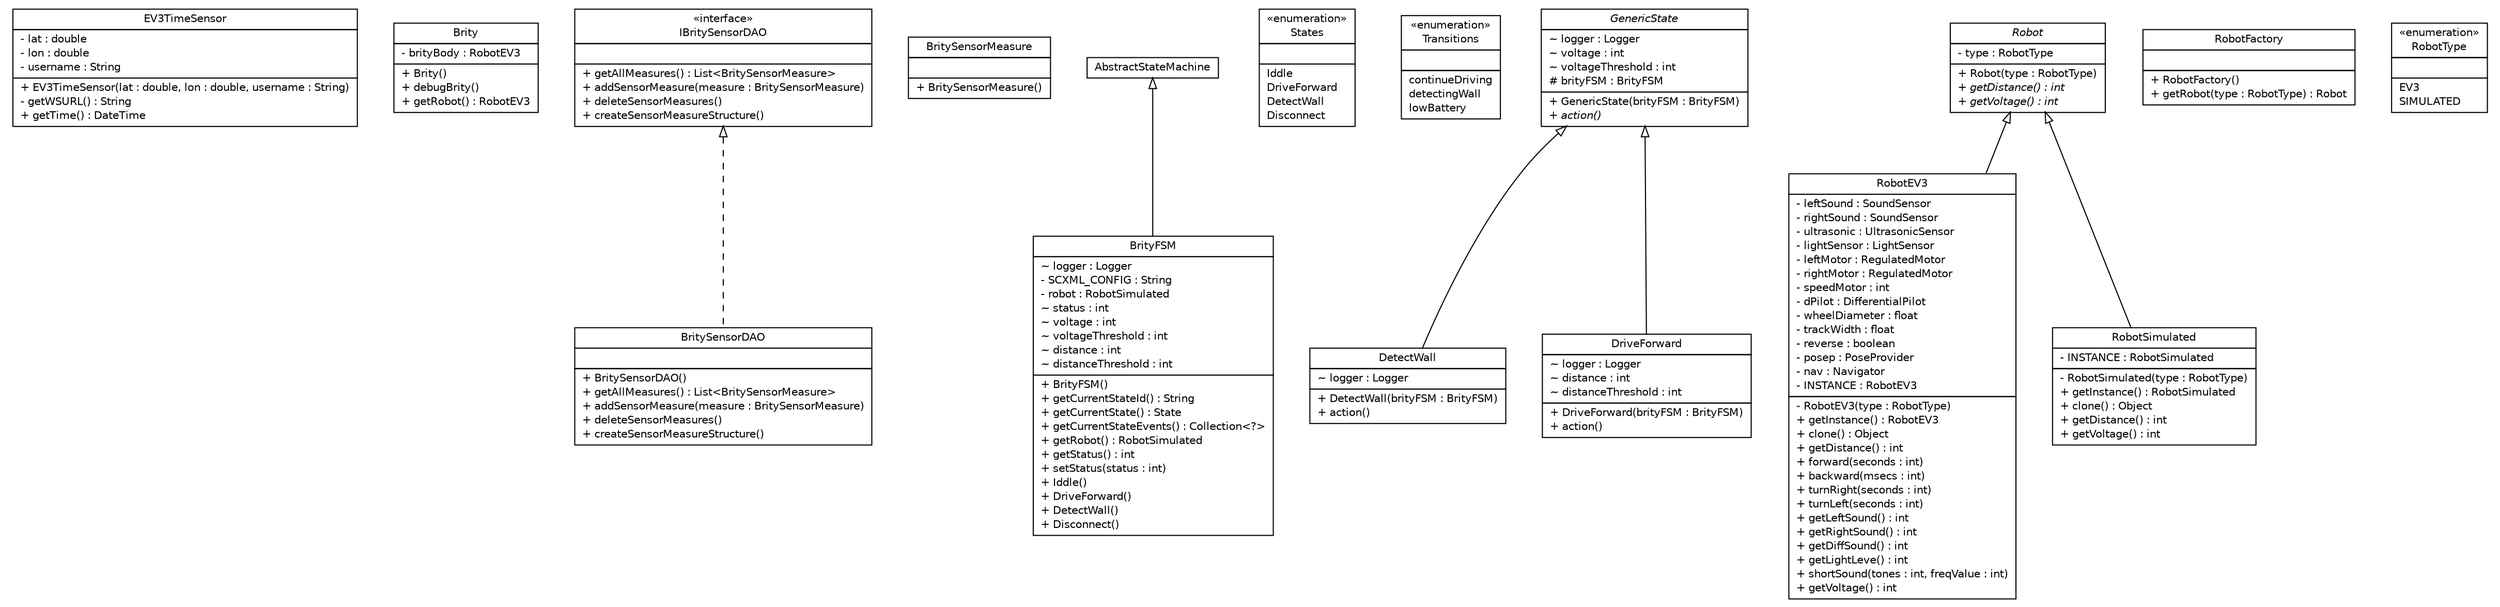 #!/usr/local/bin/dot
#
# Class diagram 
# Generated by UMLGraph version R5_6 (http://www.umlgraph.org/)
#

digraph G {
	edge [fontname="Helvetica",fontsize=10,labelfontname="Helvetica",labelfontsize=10];
	node [fontname="Helvetica",fontsize=10,shape=plaintext];
	nodesep=0.25;
	ranksep=0.5;
	// jab.lejos.ev3.sensors.net.EV3TimeSensor
	c0 [label=<<table title="jab.lejos.ev3.sensors.net.EV3TimeSensor" border="0" cellborder="1" cellspacing="0" cellpadding="2" port="p">
		<tr><td><table border="0" cellspacing="0" cellpadding="1">
<tr><td align="center" balign="center"> EV3TimeSensor </td></tr>
		</table></td></tr>
		<tr><td><table border="0" cellspacing="0" cellpadding="1">
<tr><td align="left" balign="left"> - lat : double </td></tr>
<tr><td align="left" balign="left"> - lon : double </td></tr>
<tr><td align="left" balign="left"> - username : String </td></tr>
		</table></td></tr>
		<tr><td><table border="0" cellspacing="0" cellpadding="1">
<tr><td align="left" balign="left"> + EV3TimeSensor(lat : double, lon : double, username : String) </td></tr>
<tr><td align="left" balign="left"> - getWSURL() : String </td></tr>
<tr><td align="left" balign="left"> + getTime() : DateTime </td></tr>
		</table></td></tr>
		</table>>, URL="null", fontname="Helvetica", fontcolor="black", fontsize=10.0];
	// jab.lejos.liverobots.brity.Brity
	c1 [label=<<table title="jab.lejos.liverobots.brity.Brity" border="0" cellborder="1" cellspacing="0" cellpadding="2" port="p">
		<tr><td><table border="0" cellspacing="0" cellpadding="1">
<tr><td align="center" balign="center"> Brity </td></tr>
		</table></td></tr>
		<tr><td><table border="0" cellspacing="0" cellpadding="1">
<tr><td align="left" balign="left"> - brityBody : RobotEV3 </td></tr>
		</table></td></tr>
		<tr><td><table border="0" cellspacing="0" cellpadding="1">
<tr><td align="left" balign="left"> + Brity() </td></tr>
<tr><td align="left" balign="left"> + debugBrity() </td></tr>
<tr><td align="left" balign="left"> + getRobot() : RobotEV3 </td></tr>
		</table></td></tr>
		</table>>, URL="null", fontname="Helvetica", fontcolor="black", fontsize=10.0];
	// jab.lejos.liverobots.brity.dao.BritySensorDAO
	c2 [label=<<table title="jab.lejos.liverobots.brity.dao.BritySensorDAO" border="0" cellborder="1" cellspacing="0" cellpadding="2" port="p">
		<tr><td><table border="0" cellspacing="0" cellpadding="1">
<tr><td align="center" balign="center"> BritySensorDAO </td></tr>
		</table></td></tr>
		<tr><td><table border="0" cellspacing="0" cellpadding="1">
<tr><td align="left" balign="left">  </td></tr>
		</table></td></tr>
		<tr><td><table border="0" cellspacing="0" cellpadding="1">
<tr><td align="left" balign="left"> + BritySensorDAO() </td></tr>
<tr><td align="left" balign="left"> + getAllMeasures() : List&lt;BritySensorMeasure&gt; </td></tr>
<tr><td align="left" balign="left"> + addSensorMeasure(measure : BritySensorMeasure) </td></tr>
<tr><td align="left" balign="left"> + deleteSensorMeasures() </td></tr>
<tr><td align="left" balign="left"> + createSensorMeasureStructure() </td></tr>
		</table></td></tr>
		</table>>, URL="null", fontname="Helvetica", fontcolor="black", fontsize=10.0];
	// jab.lejos.liverobots.brity.dao.BritySensorMeasure
	c3 [label=<<table title="jab.lejos.liverobots.brity.dao.BritySensorMeasure" border="0" cellborder="1" cellspacing="0" cellpadding="2" port="p">
		<tr><td><table border="0" cellspacing="0" cellpadding="1">
<tr><td align="center" balign="center"> BritySensorMeasure </td></tr>
		</table></td></tr>
		<tr><td><table border="0" cellspacing="0" cellpadding="1">
<tr><td align="left" balign="left">  </td></tr>
		</table></td></tr>
		<tr><td><table border="0" cellspacing="0" cellpadding="1">
<tr><td align="left" balign="left"> + BritySensorMeasure() </td></tr>
		</table></td></tr>
		</table>>, URL="null", fontname="Helvetica", fontcolor="black", fontsize=10.0];
	// jab.lejos.liverobots.brity.dao.IBritySensorDAO
	c4 [label=<<table title="jab.lejos.liverobots.brity.dao.IBritySensorDAO" border="0" cellborder="1" cellspacing="0" cellpadding="2" port="p">
		<tr><td><table border="0" cellspacing="0" cellpadding="1">
<tr><td align="center" balign="center"> &#171;interface&#187; </td></tr>
<tr><td align="center" balign="center"> IBritySensorDAO </td></tr>
		</table></td></tr>
		<tr><td><table border="0" cellspacing="0" cellpadding="1">
<tr><td align="left" balign="left">  </td></tr>
		</table></td></tr>
		<tr><td><table border="0" cellspacing="0" cellpadding="1">
<tr><td align="left" balign="left"> + getAllMeasures() : List&lt;BritySensorMeasure&gt; </td></tr>
<tr><td align="left" balign="left"> + addSensorMeasure(measure : BritySensorMeasure) </td></tr>
<tr><td align="left" balign="left"> + deleteSensorMeasures() </td></tr>
<tr><td align="left" balign="left"> + createSensorMeasureStructure() </td></tr>
		</table></td></tr>
		</table>>, URL="null", fontname="Helvetica", fontcolor="black", fontsize=10.0];
	// jab.lejos.liverobots.brity.fsm.BrityFSM
	c5 [label=<<table title="jab.lejos.liverobots.brity.fsm.BrityFSM" border="0" cellborder="1" cellspacing="0" cellpadding="2" port="p">
		<tr><td><table border="0" cellspacing="0" cellpadding="1">
<tr><td align="center" balign="center"> BrityFSM </td></tr>
		</table></td></tr>
		<tr><td><table border="0" cellspacing="0" cellpadding="1">
<tr><td align="left" balign="left"> ~ logger : Logger </td></tr>
<tr><td align="left" balign="left"> - SCXML_CONFIG : String </td></tr>
<tr><td align="left" balign="left"> - robot : RobotSimulated </td></tr>
<tr><td align="left" balign="left"> ~ status : int </td></tr>
<tr><td align="left" balign="left"> ~ voltage : int </td></tr>
<tr><td align="left" balign="left"> ~ voltageThreshold : int </td></tr>
<tr><td align="left" balign="left"> ~ distance : int </td></tr>
<tr><td align="left" balign="left"> ~ distanceThreshold : int </td></tr>
		</table></td></tr>
		<tr><td><table border="0" cellspacing="0" cellpadding="1">
<tr><td align="left" balign="left"> + BrityFSM() </td></tr>
<tr><td align="left" balign="left"> + getCurrentStateId() : String </td></tr>
<tr><td align="left" balign="left"> + getCurrentState() : State </td></tr>
<tr><td align="left" balign="left"> + getCurrentStateEvents() : Collection&lt;?&gt; </td></tr>
<tr><td align="left" balign="left"> + getRobot() : RobotSimulated </td></tr>
<tr><td align="left" balign="left"> + getStatus() : int </td></tr>
<tr><td align="left" balign="left"> + setStatus(status : int) </td></tr>
<tr><td align="left" balign="left"> + Iddle() </td></tr>
<tr><td align="left" balign="left"> + DriveForward() </td></tr>
<tr><td align="left" balign="left"> + DetectWall() </td></tr>
<tr><td align="left" balign="left"> + Disconnect() </td></tr>
		</table></td></tr>
		</table>>, URL="null", fontname="Helvetica", fontcolor="black", fontsize=10.0];
	// jab.lejos.liverobots.brity.fsm.BrityFSM.States
	c6 [label=<<table title="jab.lejos.liverobots.brity.fsm.BrityFSM.States" border="0" cellborder="1" cellspacing="0" cellpadding="2" port="p">
		<tr><td><table border="0" cellspacing="0" cellpadding="1">
<tr><td align="center" balign="center"> &#171;enumeration&#187; </td></tr>
<tr><td align="center" balign="center"> States </td></tr>
		</table></td></tr>
		<tr><td><table border="0" cellspacing="0" cellpadding="1">
<tr><td align="left" balign="left">  </td></tr>
		</table></td></tr>
		<tr><td><table border="0" cellspacing="0" cellpadding="1">
<tr><td align="left" balign="left"> Iddle </td></tr>
<tr><td align="left" balign="left"> DriveForward </td></tr>
<tr><td align="left" balign="left"> DetectWall </td></tr>
<tr><td align="left" balign="left"> Disconnect </td></tr>
		</table></td></tr>
		</table>>, URL="null", fontname="Helvetica", fontcolor="black", fontsize=10.0];
	// jab.lejos.liverobots.brity.fsm.BrityFSM.Transitions
	c7 [label=<<table title="jab.lejos.liverobots.brity.fsm.BrityFSM.Transitions" border="0" cellborder="1" cellspacing="0" cellpadding="2" port="p">
		<tr><td><table border="0" cellspacing="0" cellpadding="1">
<tr><td align="center" balign="center"> &#171;enumeration&#187; </td></tr>
<tr><td align="center" balign="center"> Transitions </td></tr>
		</table></td></tr>
		<tr><td><table border="0" cellspacing="0" cellpadding="1">
<tr><td align="left" balign="left">  </td></tr>
		</table></td></tr>
		<tr><td><table border="0" cellspacing="0" cellpadding="1">
<tr><td align="left" balign="left"> continueDriving </td></tr>
<tr><td align="left" balign="left"> detectingWall </td></tr>
<tr><td align="left" balign="left"> lowBattery </td></tr>
		</table></td></tr>
		</table>>, URL="null", fontname="Helvetica", fontcolor="black", fontsize=10.0];
	// jab.lejos.liverobots.brity.fsm.states.DetectWall
	c8 [label=<<table title="jab.lejos.liverobots.brity.fsm.states.DetectWall" border="0" cellborder="1" cellspacing="0" cellpadding="2" port="p">
		<tr><td><table border="0" cellspacing="0" cellpadding="1">
<tr><td align="center" balign="center"> DetectWall </td></tr>
		</table></td></tr>
		<tr><td><table border="0" cellspacing="0" cellpadding="1">
<tr><td align="left" balign="left"> ~ logger : Logger </td></tr>
		</table></td></tr>
		<tr><td><table border="0" cellspacing="0" cellpadding="1">
<tr><td align="left" balign="left"> + DetectWall(brityFSM : BrityFSM) </td></tr>
<tr><td align="left" balign="left"> + action() </td></tr>
		</table></td></tr>
		</table>>, URL="null", fontname="Helvetica", fontcolor="black", fontsize=10.0];
	// jab.lejos.liverobots.brity.fsm.states.DriveForward
	c9 [label=<<table title="jab.lejos.liverobots.brity.fsm.states.DriveForward" border="0" cellborder="1" cellspacing="0" cellpadding="2" port="p">
		<tr><td><table border="0" cellspacing="0" cellpadding="1">
<tr><td align="center" balign="center"> DriveForward </td></tr>
		</table></td></tr>
		<tr><td><table border="0" cellspacing="0" cellpadding="1">
<tr><td align="left" balign="left"> ~ logger : Logger </td></tr>
<tr><td align="left" balign="left"> ~ distance : int </td></tr>
<tr><td align="left" balign="left"> ~ distanceThreshold : int </td></tr>
		</table></td></tr>
		<tr><td><table border="0" cellspacing="0" cellpadding="1">
<tr><td align="left" balign="left"> + DriveForward(brityFSM : BrityFSM) </td></tr>
<tr><td align="left" balign="left"> + action() </td></tr>
		</table></td></tr>
		</table>>, URL="null", fontname="Helvetica", fontcolor="black", fontsize=10.0];
	// jab.lejos.liverobots.brity.fsm.states.GenericState
	c10 [label=<<table title="jab.lejos.liverobots.brity.fsm.states.GenericState" border="0" cellborder="1" cellspacing="0" cellpadding="2" port="p">
		<tr><td><table border="0" cellspacing="0" cellpadding="1">
<tr><td align="center" balign="center"><font face="Helvetica-Oblique"> GenericState </font></td></tr>
		</table></td></tr>
		<tr><td><table border="0" cellspacing="0" cellpadding="1">
<tr><td align="left" balign="left"> ~ logger : Logger </td></tr>
<tr><td align="left" balign="left"> ~ voltage : int </td></tr>
<tr><td align="left" balign="left"> ~ voltageThreshold : int </td></tr>
<tr><td align="left" balign="left"> # brityFSM : BrityFSM </td></tr>
		</table></td></tr>
		<tr><td><table border="0" cellspacing="0" cellpadding="1">
<tr><td align="left" balign="left"> + GenericState(brityFSM : BrityFSM) </td></tr>
<tr><td align="left" balign="left"><font face="Helvetica-Oblique" point-size="10.0"> + action() </font></td></tr>
		</table></td></tr>
		</table>>, URL="null", fontname="Helvetica", fontcolor="black", fontsize=10.0];
	// jab.lejos.liverobots.brity.model.Robot
	c11 [label=<<table title="jab.lejos.liverobots.brity.model.Robot" border="0" cellborder="1" cellspacing="0" cellpadding="2" port="p">
		<tr><td><table border="0" cellspacing="0" cellpadding="1">
<tr><td align="center" balign="center"><font face="Helvetica-Oblique"> Robot </font></td></tr>
		</table></td></tr>
		<tr><td><table border="0" cellspacing="0" cellpadding="1">
<tr><td align="left" balign="left"> - type : RobotType </td></tr>
		</table></td></tr>
		<tr><td><table border="0" cellspacing="0" cellpadding="1">
<tr><td align="left" balign="left"> + Robot(type : RobotType) </td></tr>
<tr><td align="left" balign="left"><font face="Helvetica-Oblique" point-size="10.0"> + getDistance() : int </font></td></tr>
<tr><td align="left" balign="left"><font face="Helvetica-Oblique" point-size="10.0"> + getVoltage() : int </font></td></tr>
		</table></td></tr>
		</table>>, URL="null", fontname="Helvetica", fontcolor="black", fontsize=10.0];
	// jab.lejos.liverobots.brity.model.RobotEV3
	c12 [label=<<table title="jab.lejos.liverobots.brity.model.RobotEV3" border="0" cellborder="1" cellspacing="0" cellpadding="2" port="p">
		<tr><td><table border="0" cellspacing="0" cellpadding="1">
<tr><td align="center" balign="center"> RobotEV3 </td></tr>
		</table></td></tr>
		<tr><td><table border="0" cellspacing="0" cellpadding="1">
<tr><td align="left" balign="left"> - leftSound : SoundSensor </td></tr>
<tr><td align="left" balign="left"> - rightSound : SoundSensor </td></tr>
<tr><td align="left" balign="left"> - ultrasonic : UltrasonicSensor </td></tr>
<tr><td align="left" balign="left"> - lightSensor : LightSensor </td></tr>
<tr><td align="left" balign="left"> - leftMotor : RegulatedMotor </td></tr>
<tr><td align="left" balign="left"> - rightMotor : RegulatedMotor </td></tr>
<tr><td align="left" balign="left"> - speedMotor : int </td></tr>
<tr><td align="left" balign="left"> - dPilot : DifferentialPilot </td></tr>
<tr><td align="left" balign="left"> - wheelDiameter : float </td></tr>
<tr><td align="left" balign="left"> - trackWidth : float </td></tr>
<tr><td align="left" balign="left"> - reverse : boolean </td></tr>
<tr><td align="left" balign="left"> - posep : PoseProvider </td></tr>
<tr><td align="left" balign="left"> - nav : Navigator </td></tr>
<tr><td align="left" balign="left"> - INSTANCE : RobotEV3 </td></tr>
		</table></td></tr>
		<tr><td><table border="0" cellspacing="0" cellpadding="1">
<tr><td align="left" balign="left"> - RobotEV3(type : RobotType) </td></tr>
<tr><td align="left" balign="left"> + getInstance() : RobotEV3 </td></tr>
<tr><td align="left" balign="left"> + clone() : Object </td></tr>
<tr><td align="left" balign="left"> + getDistance() : int </td></tr>
<tr><td align="left" balign="left"> + forward(seconds : int) </td></tr>
<tr><td align="left" balign="left"> + backward(msecs : int) </td></tr>
<tr><td align="left" balign="left"> + turnRight(seconds : int) </td></tr>
<tr><td align="left" balign="left"> + turnLeft(seconds : int) </td></tr>
<tr><td align="left" balign="left"> + getLeftSound() : int </td></tr>
<tr><td align="left" balign="left"> + getRightSound() : int </td></tr>
<tr><td align="left" balign="left"> + getDiffSound() : int </td></tr>
<tr><td align="left" balign="left"> + getLightLeve() : int </td></tr>
<tr><td align="left" balign="left"> + shortSound(tones : int, freqValue : int) </td></tr>
<tr><td align="left" balign="left"> + getVoltage() : int </td></tr>
		</table></td></tr>
		</table>>, URL="null", fontname="Helvetica", fontcolor="black", fontsize=10.0];
	// jab.lejos.liverobots.brity.model.RobotFactory
	c13 [label=<<table title="jab.lejos.liverobots.brity.model.RobotFactory" border="0" cellborder="1" cellspacing="0" cellpadding="2" port="p">
		<tr><td><table border="0" cellspacing="0" cellpadding="1">
<tr><td align="center" balign="center"> RobotFactory </td></tr>
		</table></td></tr>
		<tr><td><table border="0" cellspacing="0" cellpadding="1">
<tr><td align="left" balign="left">  </td></tr>
		</table></td></tr>
		<tr><td><table border="0" cellspacing="0" cellpadding="1">
<tr><td align="left" balign="left"> + RobotFactory() </td></tr>
<tr><td align="left" balign="left"> + getRobot(type : RobotType) : Robot </td></tr>
		</table></td></tr>
		</table>>, URL="null", fontname="Helvetica", fontcolor="black", fontsize=10.0];
	// jab.lejos.liverobots.brity.model.RobotSimulated
	c14 [label=<<table title="jab.lejos.liverobots.brity.model.RobotSimulated" border="0" cellborder="1" cellspacing="0" cellpadding="2" port="p">
		<tr><td><table border="0" cellspacing="0" cellpadding="1">
<tr><td align="center" balign="center"> RobotSimulated </td></tr>
		</table></td></tr>
		<tr><td><table border="0" cellspacing="0" cellpadding="1">
<tr><td align="left" balign="left"> - INSTANCE : RobotSimulated </td></tr>
		</table></td></tr>
		<tr><td><table border="0" cellspacing="0" cellpadding="1">
<tr><td align="left" balign="left"> - RobotSimulated(type : RobotType) </td></tr>
<tr><td align="left" balign="left"> + getInstance() : RobotSimulated </td></tr>
<tr><td align="left" balign="left"> + clone() : Object </td></tr>
<tr><td align="left" balign="left"> + getDistance() : int </td></tr>
<tr><td align="left" balign="left"> + getVoltage() : int </td></tr>
		</table></td></tr>
		</table>>, URL="null", fontname="Helvetica", fontcolor="black", fontsize=10.0];
	// jab.lejos.liverobots.brity.model.RobotType
	c15 [label=<<table title="jab.lejos.liverobots.brity.model.RobotType" border="0" cellborder="1" cellspacing="0" cellpadding="2" port="p">
		<tr><td><table border="0" cellspacing="0" cellpadding="1">
<tr><td align="center" balign="center"> &#171;enumeration&#187; </td></tr>
<tr><td align="center" balign="center"> RobotType </td></tr>
		</table></td></tr>
		<tr><td><table border="0" cellspacing="0" cellpadding="1">
<tr><td align="left" balign="left">  </td></tr>
		</table></td></tr>
		<tr><td><table border="0" cellspacing="0" cellpadding="1">
<tr><td align="left" balign="left"> EV3 </td></tr>
<tr><td align="left" balign="left"> SIMULATED </td></tr>
		</table></td></tr>
		</table>>, URL="null", fontname="Helvetica", fontcolor="black", fontsize=10.0];
	//jab.lejos.liverobots.brity.dao.BritySensorDAO implements jab.lejos.liverobots.brity.dao.IBritySensorDAO
	c4:p -> c2:p [dir=back,arrowtail=empty,style=dashed];
	//jab.lejos.liverobots.brity.fsm.BrityFSM extends AbstractStateMachine
	c16:p -> c5:p [dir=back,arrowtail=empty];
	//jab.lejos.liverobots.brity.fsm.states.DetectWall extends jab.lejos.liverobots.brity.fsm.states.GenericState
	c10:p -> c8:p [dir=back,arrowtail=empty];
	//jab.lejos.liverobots.brity.fsm.states.DriveForward extends jab.lejos.liverobots.brity.fsm.states.GenericState
	c10:p -> c9:p [dir=back,arrowtail=empty];
	//jab.lejos.liverobots.brity.model.RobotEV3 extends jab.lejos.liverobots.brity.model.Robot
	c11:p -> c12:p [dir=back,arrowtail=empty];
	//jab.lejos.liverobots.brity.model.RobotSimulated extends jab.lejos.liverobots.brity.model.Robot
	c11:p -> c14:p [dir=back,arrowtail=empty];
	// AbstractStateMachine
	c16[label=<<table title="AbstractStateMachine" border="0" cellborder="1" cellspacing="0" cellpadding="2" port="p" href="http://java.sun.com/j2se/1.4.2/docs/api//AbstractStateMachine.html">
		<tr><td><table border="0" cellspacing="0" cellpadding="1">
<tr><td align="center" balign="center"> AbstractStateMachine </td></tr>
		</table></td></tr>
		</table>>, fontname="Helvetica", fontcolor="black", fontsize=10.0];
}

